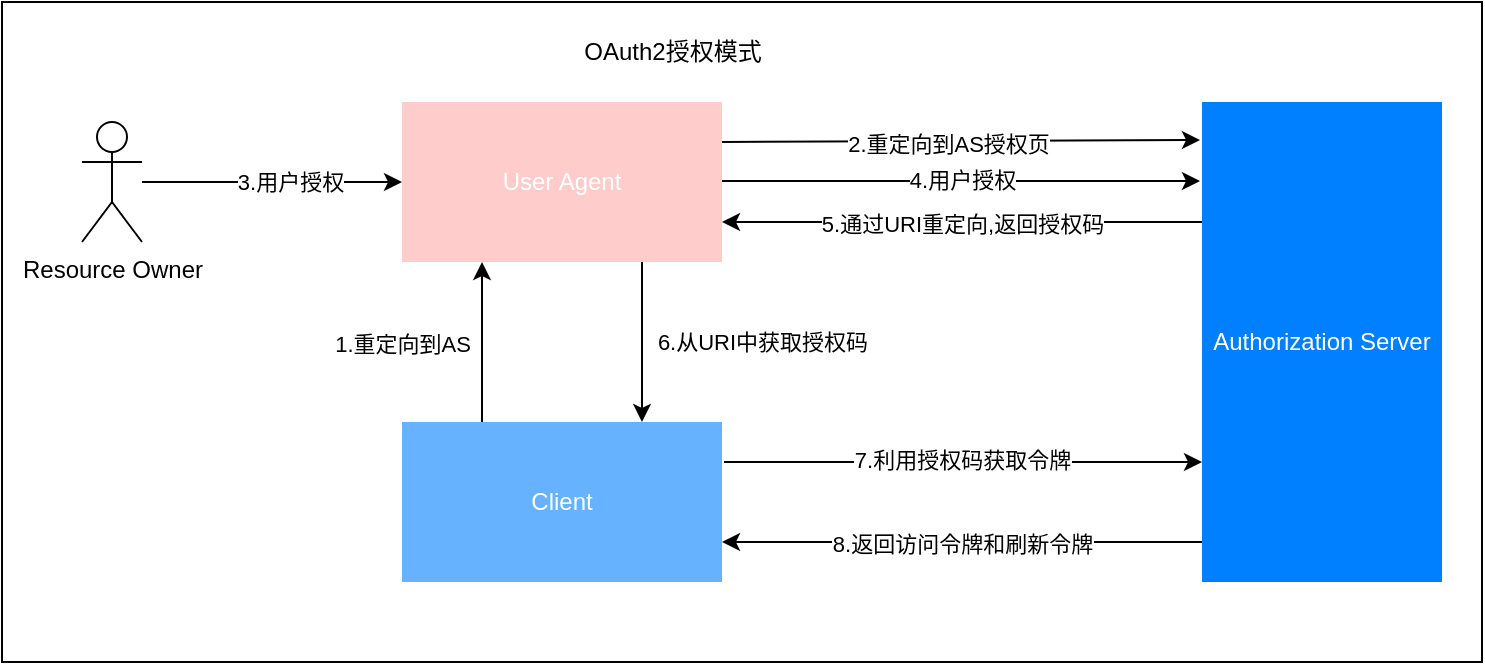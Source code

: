 <mxfile version="22.1.18" type="device">
  <diagram id="C5RBs43oDa-KdzZeNtuy" name="Page-1">
    <mxGraphModel dx="763" dy="543" grid="1" gridSize="10" guides="1" tooltips="1" connect="1" arrows="1" fold="1" page="1" pageScale="1" pageWidth="827" pageHeight="1169" background="#ffffff" math="0" shadow="0">
      <root>
        <mxCell id="WIyWlLk6GJQsqaUBKTNV-0" />
        <mxCell id="WIyWlLk6GJQsqaUBKTNV-1" parent="WIyWlLk6GJQsqaUBKTNV-0" />
        <mxCell id="wmtoyxciAR0lauSHeIRO-31" value="" style="rounded=0;whiteSpace=wrap;html=1;" vertex="1" parent="WIyWlLk6GJQsqaUBKTNV-1">
          <mxGeometry x="80" y="150" width="740" height="330" as="geometry" />
        </mxCell>
        <mxCell id="wmtoyxciAR0lauSHeIRO-1" value="&lt;font color=&quot;#ffffff&quot;&gt;User Agent&lt;/font&gt;" style="rounded=0;whiteSpace=wrap;html=1;fillColor=#FFCCCC;strokeColor=none;" vertex="1" parent="WIyWlLk6GJQsqaUBKTNV-1">
          <mxGeometry x="280" y="200" width="160" height="80" as="geometry" />
        </mxCell>
        <mxCell id="wmtoyxciAR0lauSHeIRO-2" value="&lt;font color=&quot;#ffffff&quot;&gt;Client&lt;/font&gt;" style="rounded=0;whiteSpace=wrap;html=1;strokeColor=none;fillColor=#66B2FF;" vertex="1" parent="WIyWlLk6GJQsqaUBKTNV-1">
          <mxGeometry x="280" y="360" width="160" height="80" as="geometry" />
        </mxCell>
        <mxCell id="wmtoyxciAR0lauSHeIRO-3" value="&lt;font color=&quot;#ffffff&quot;&gt;Authorization Server&lt;/font&gt;" style="rounded=0;whiteSpace=wrap;html=1;fillColor=#007FFF;strokeColor=none;" vertex="1" parent="WIyWlLk6GJQsqaUBKTNV-1">
          <mxGeometry x="680" y="200" width="120" height="240" as="geometry" />
        </mxCell>
        <mxCell id="wmtoyxciAR0lauSHeIRO-5" style="edgeStyle=orthogonalEdgeStyle;rounded=0;orthogonalLoop=1;jettySize=auto;html=1;entryX=0;entryY=0.5;entryDx=0;entryDy=0;" edge="1" parent="WIyWlLk6GJQsqaUBKTNV-1" source="wmtoyxciAR0lauSHeIRO-4" target="wmtoyxciAR0lauSHeIRO-1">
          <mxGeometry relative="1" as="geometry" />
        </mxCell>
        <mxCell id="wmtoyxciAR0lauSHeIRO-29" value="3.用户授权" style="edgeLabel;html=1;align=center;verticalAlign=middle;resizable=0;points=[];" vertex="1" connectable="0" parent="wmtoyxciAR0lauSHeIRO-5">
          <mxGeometry x="-0.192" y="1" relative="1" as="geometry">
            <mxPoint x="21" y="1" as="offset" />
          </mxGeometry>
        </mxCell>
        <mxCell id="wmtoyxciAR0lauSHeIRO-4" value="Resource Owner" style="shape=umlActor;verticalLabelPosition=bottom;verticalAlign=top;html=1;outlineConnect=0;" vertex="1" parent="WIyWlLk6GJQsqaUBKTNV-1">
          <mxGeometry x="120" y="210" width="30" height="60" as="geometry" />
        </mxCell>
        <mxCell id="wmtoyxciAR0lauSHeIRO-10" value="" style="endArrow=classic;html=1;rounded=0;exitX=1;exitY=0.25;exitDx=0;exitDy=0;" edge="1" parent="WIyWlLk6GJQsqaUBKTNV-1" source="wmtoyxciAR0lauSHeIRO-1">
          <mxGeometry width="50" height="50" relative="1" as="geometry">
            <mxPoint x="480" y="219" as="sourcePoint" />
            <mxPoint x="679" y="219" as="targetPoint" />
          </mxGeometry>
        </mxCell>
        <mxCell id="wmtoyxciAR0lauSHeIRO-27" value="2.重定向到AS授权页" style="edgeLabel;html=1;align=center;verticalAlign=middle;resizable=0;points=[];" vertex="1" connectable="0" parent="wmtoyxciAR0lauSHeIRO-10">
          <mxGeometry x="-0.057" y="-1" relative="1" as="geometry">
            <mxPoint as="offset" />
          </mxGeometry>
        </mxCell>
        <mxCell id="wmtoyxciAR0lauSHeIRO-11" value="" style="endArrow=classic;html=1;rounded=0;exitX=0;exitY=0.25;exitDx=0;exitDy=0;entryX=1;entryY=0.75;entryDx=0;entryDy=0;" edge="1" parent="WIyWlLk6GJQsqaUBKTNV-1" source="wmtoyxciAR0lauSHeIRO-3" target="wmtoyxciAR0lauSHeIRO-1">
          <mxGeometry width="50" height="50" relative="1" as="geometry">
            <mxPoint x="480" y="260" as="sourcePoint" />
            <mxPoint x="679" y="260" as="targetPoint" />
          </mxGeometry>
        </mxCell>
        <mxCell id="wmtoyxciAR0lauSHeIRO-21" value="5.通过URI重定向,返回授权码" style="edgeLabel;html=1;align=center;verticalAlign=middle;resizable=0;points=[];" vertex="1" connectable="0" parent="wmtoyxciAR0lauSHeIRO-11">
          <mxGeometry x="0.253" y="1" relative="1" as="geometry">
            <mxPoint x="30" as="offset" />
          </mxGeometry>
        </mxCell>
        <mxCell id="wmtoyxciAR0lauSHeIRO-12" value="" style="endArrow=classic;html=1;rounded=0;" edge="1" parent="WIyWlLk6GJQsqaUBKTNV-1">
          <mxGeometry width="50" height="50" relative="1" as="geometry">
            <mxPoint x="320" y="360" as="sourcePoint" />
            <mxPoint x="320" y="280" as="targetPoint" />
          </mxGeometry>
        </mxCell>
        <mxCell id="wmtoyxciAR0lauSHeIRO-28" value="1.重定向到AS" style="edgeLabel;html=1;align=center;verticalAlign=middle;resizable=0;points=[];" vertex="1" connectable="0" parent="wmtoyxciAR0lauSHeIRO-12">
          <mxGeometry x="-0.033" relative="1" as="geometry">
            <mxPoint x="-40" y="-1" as="offset" />
          </mxGeometry>
        </mxCell>
        <mxCell id="wmtoyxciAR0lauSHeIRO-14" value="" style="endArrow=classic;html=1;rounded=0;exitX=0.75;exitY=1;exitDx=0;exitDy=0;entryX=0.75;entryY=0;entryDx=0;entryDy=0;" edge="1" parent="WIyWlLk6GJQsqaUBKTNV-1" source="wmtoyxciAR0lauSHeIRO-1" target="wmtoyxciAR0lauSHeIRO-2">
          <mxGeometry width="50" height="50" relative="1" as="geometry">
            <mxPoint x="400" y="360" as="sourcePoint" />
            <mxPoint x="510" y="340" as="targetPoint" />
          </mxGeometry>
        </mxCell>
        <mxCell id="wmtoyxciAR0lauSHeIRO-22" value="6.从URI中获取授权码" style="edgeLabel;html=1;align=center;verticalAlign=middle;resizable=0;points=[];" vertex="1" connectable="0" parent="wmtoyxciAR0lauSHeIRO-14">
          <mxGeometry x="-0.008" relative="1" as="geometry">
            <mxPoint x="60" as="offset" />
          </mxGeometry>
        </mxCell>
        <mxCell id="wmtoyxciAR0lauSHeIRO-18" value="" style="endArrow=classic;html=1;rounded=0;exitX=1;exitY=0.75;exitDx=0;exitDy=0;" edge="1" parent="WIyWlLk6GJQsqaUBKTNV-1">
          <mxGeometry width="50" height="50" relative="1" as="geometry">
            <mxPoint x="440" y="239.5" as="sourcePoint" />
            <mxPoint x="679" y="239.5" as="targetPoint" />
          </mxGeometry>
        </mxCell>
        <mxCell id="wmtoyxciAR0lauSHeIRO-20" value="4.用户授权" style="edgeLabel;html=1;align=center;verticalAlign=middle;resizable=0;points=[];" vertex="1" connectable="0" parent="wmtoyxciAR0lauSHeIRO-18">
          <mxGeometry x="-0.191" y="1" relative="1" as="geometry">
            <mxPoint x="23" as="offset" />
          </mxGeometry>
        </mxCell>
        <mxCell id="wmtoyxciAR0lauSHeIRO-23" value="" style="endArrow=classic;html=1;rounded=0;exitX=1;exitY=0.75;exitDx=0;exitDy=0;" edge="1" parent="WIyWlLk6GJQsqaUBKTNV-1">
          <mxGeometry width="50" height="50" relative="1" as="geometry">
            <mxPoint x="441" y="380" as="sourcePoint" />
            <mxPoint x="680" y="380" as="targetPoint" />
          </mxGeometry>
        </mxCell>
        <mxCell id="wmtoyxciAR0lauSHeIRO-24" value="7.利用授权码获取令牌" style="edgeLabel;html=1;align=center;verticalAlign=middle;resizable=0;points=[];" vertex="1" connectable="0" parent="wmtoyxciAR0lauSHeIRO-23">
          <mxGeometry x="-0.191" y="1" relative="1" as="geometry">
            <mxPoint x="22" as="offset" />
          </mxGeometry>
        </mxCell>
        <mxCell id="wmtoyxciAR0lauSHeIRO-25" value="" style="endArrow=classic;html=1;rounded=0;exitX=0;exitY=0.25;exitDx=0;exitDy=0;entryX=1;entryY=0.75;entryDx=0;entryDy=0;" edge="1" parent="WIyWlLk6GJQsqaUBKTNV-1">
          <mxGeometry width="50" height="50" relative="1" as="geometry">
            <mxPoint x="680" y="420" as="sourcePoint" />
            <mxPoint x="440" y="420" as="targetPoint" />
          </mxGeometry>
        </mxCell>
        <mxCell id="wmtoyxciAR0lauSHeIRO-26" value="8.返回访问令牌和刷新令牌" style="edgeLabel;html=1;align=center;verticalAlign=middle;resizable=0;points=[];" vertex="1" connectable="0" parent="wmtoyxciAR0lauSHeIRO-25">
          <mxGeometry x="0.253" y="1" relative="1" as="geometry">
            <mxPoint x="30" as="offset" />
          </mxGeometry>
        </mxCell>
        <mxCell id="wmtoyxciAR0lauSHeIRO-30" value="OAuth2授权模式" style="text;html=1;align=center;verticalAlign=middle;resizable=0;points=[];autosize=1;strokeColor=none;fillColor=none;" vertex="1" parent="WIyWlLk6GJQsqaUBKTNV-1">
          <mxGeometry x="360" y="160" width="110" height="30" as="geometry" />
        </mxCell>
      </root>
    </mxGraphModel>
  </diagram>
</mxfile>
